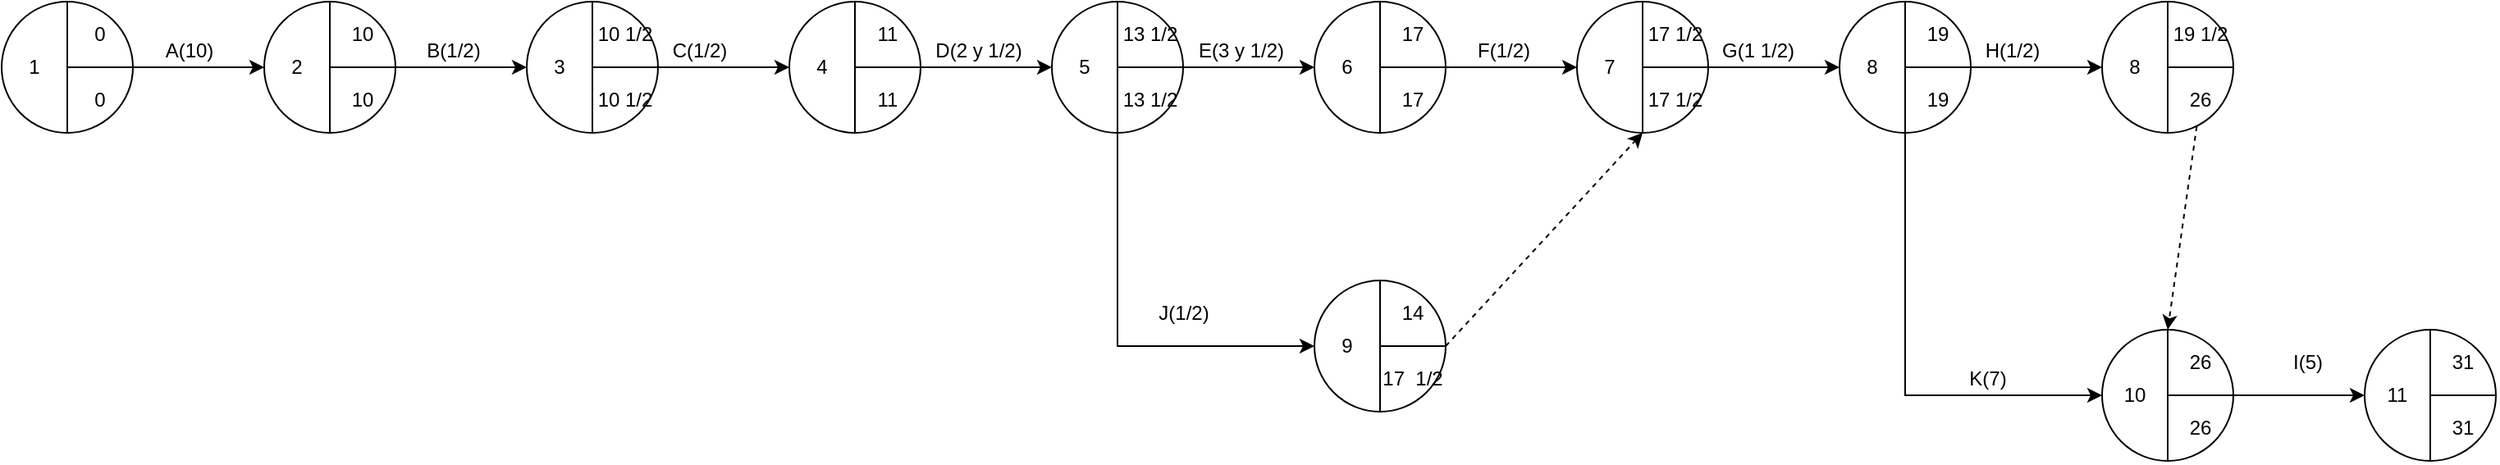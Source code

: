 <mxfile version="15.1.4" type="github">
  <diagram id="zEbEwsxPHfN8SUxE4QgK" name="Page-1">
    <mxGraphModel dx="1262" dy="496" grid="1" gridSize="10" guides="1" tooltips="1" connect="1" arrows="1" fold="1" page="1" pageScale="1" pageWidth="827" pageHeight="1169" math="0" shadow="0">
      <root>
        <mxCell id="0" />
        <mxCell id="1" parent="0" />
        <mxCell id="xbuV6k483LfTjN_j53Jr-1" value="" style="html=1;labelBackgroundColor=#ffffff;startArrow=none;startFill=0;startSize=6;endArrow=classic;endFill=1;endSize=6;jettySize=auto;orthogonalLoop=1;strokeWidth=1;dashed=1;fontSize=14;" edge="1" parent="1">
          <mxGeometry width="60" height="60" relative="1" as="geometry">
            <mxPoint x="1160" y="370" as="sourcePoint" />
            <mxPoint x="1280" y="240" as="targetPoint" />
          </mxGeometry>
        </mxCell>
        <mxCell id="xbuV6k483LfTjN_j53Jr-2" value="" style="html=1;labelBackgroundColor=#ffffff;startArrow=none;startFill=0;startSize=6;endArrow=classic;endFill=1;endSize=6;jettySize=auto;orthogonalLoop=1;strokeWidth=1;dashed=1;fontSize=14;entryX=0.5;entryY=0;entryDx=0;entryDy=0;" edge="1" parent="1" source="xbuV6k483LfTjN_j53Jr-71" target="xbuV6k483LfTjN_j53Jr-84">
          <mxGeometry width="60" height="60" relative="1" as="geometry">
            <mxPoint x="740" y="550" as="sourcePoint" />
            <mxPoint x="1760" y="360" as="targetPoint" />
          </mxGeometry>
        </mxCell>
        <mxCell id="xbuV6k483LfTjN_j53Jr-74" value="" style="edgeStyle=orthogonalEdgeStyle;rounded=0;orthogonalLoop=1;jettySize=auto;html=1;" edge="1" parent="1" source="xbuV6k483LfTjN_j53Jr-3" target="xbuV6k483LfTjN_j53Jr-69">
          <mxGeometry relative="1" as="geometry" />
        </mxCell>
        <mxCell id="xbuV6k483LfTjN_j53Jr-90" style="edgeStyle=orthogonalEdgeStyle;rounded=0;orthogonalLoop=1;jettySize=auto;html=1;exitX=0.5;exitY=1;exitDx=0;exitDy=0;entryX=0;entryY=0.5;entryDx=0;entryDy=0;" edge="1" parent="1" source="xbuV6k483LfTjN_j53Jr-3" target="xbuV6k483LfTjN_j53Jr-87">
          <mxGeometry relative="1" as="geometry" />
        </mxCell>
        <mxCell id="xbuV6k483LfTjN_j53Jr-3" value="" style="ellipse;whiteSpace=wrap;html=1;aspect=fixed;" vertex="1" parent="1">
          <mxGeometry x="1400" y="160" width="80" height="80" as="geometry" />
        </mxCell>
        <mxCell id="xbuV6k483LfTjN_j53Jr-4" value="" style="endArrow=none;html=1;exitX=0.5;exitY=1;exitDx=0;exitDy=0;entryX=0.5;entryY=0;entryDx=0;entryDy=0;" edge="1" parent="1" source="xbuV6k483LfTjN_j53Jr-3" target="xbuV6k483LfTjN_j53Jr-3">
          <mxGeometry width="50" height="50" relative="1" as="geometry">
            <mxPoint x="1460" y="340" as="sourcePoint" />
            <mxPoint x="1510" y="290" as="targetPoint" />
          </mxGeometry>
        </mxCell>
        <mxCell id="xbuV6k483LfTjN_j53Jr-5" value="" style="endArrow=none;html=1;exitX=1;exitY=0.5;exitDx=0;exitDy=0;" edge="1" parent="1" source="xbuV6k483LfTjN_j53Jr-3">
          <mxGeometry width="50" height="50" relative="1" as="geometry">
            <mxPoint x="1780" y="360" as="sourcePoint" />
            <mxPoint x="1440" y="200" as="targetPoint" />
          </mxGeometry>
        </mxCell>
        <mxCell id="xbuV6k483LfTjN_j53Jr-6" value="8" style="text;html=1;strokeColor=none;fillColor=none;align=center;verticalAlign=middle;whiteSpace=wrap;rounded=0;" vertex="1" parent="1">
          <mxGeometry x="1400" y="190" width="40" height="20" as="geometry" />
        </mxCell>
        <mxCell id="xbuV6k483LfTjN_j53Jr-7" value="19" style="text;html=1;strokeColor=none;fillColor=none;align=center;verticalAlign=middle;whiteSpace=wrap;rounded=0;" vertex="1" parent="1">
          <mxGeometry x="1440" y="170" width="40" height="20" as="geometry" />
        </mxCell>
        <mxCell id="xbuV6k483LfTjN_j53Jr-8" value="19" style="text;html=1;strokeColor=none;fillColor=none;align=center;verticalAlign=middle;whiteSpace=wrap;rounded=0;" vertex="1" parent="1">
          <mxGeometry x="1440" y="210" width="40" height="20" as="geometry" />
        </mxCell>
        <mxCell id="xbuV6k483LfTjN_j53Jr-51" style="edgeStyle=orthogonalEdgeStyle;rounded=0;orthogonalLoop=1;jettySize=auto;html=1;exitX=1;exitY=0.5;exitDx=0;exitDy=0;entryX=0;entryY=0.5;entryDx=0;entryDy=0;" edge="1" parent="1" source="xbuV6k483LfTjN_j53Jr-9" target="xbuV6k483LfTjN_j53Jr-18">
          <mxGeometry relative="1" as="geometry" />
        </mxCell>
        <mxCell id="xbuV6k483LfTjN_j53Jr-9" value="" style="ellipse;whiteSpace=wrap;html=1;aspect=fixed;" vertex="1" parent="1">
          <mxGeometry x="280" y="160" width="80" height="80" as="geometry" />
        </mxCell>
        <mxCell id="xbuV6k483LfTjN_j53Jr-10" value="" style="endArrow=none;html=1;exitX=0.5;exitY=1;exitDx=0;exitDy=0;entryX=0.5;entryY=0;entryDx=0;entryDy=0;" edge="1" parent="1" source="xbuV6k483LfTjN_j53Jr-9" target="xbuV6k483LfTjN_j53Jr-9">
          <mxGeometry width="50" height="50" relative="1" as="geometry">
            <mxPoint x="340" y="340" as="sourcePoint" />
            <mxPoint x="390" y="290" as="targetPoint" />
          </mxGeometry>
        </mxCell>
        <mxCell id="xbuV6k483LfTjN_j53Jr-11" value="" style="endArrow=none;html=1;exitX=1;exitY=0.5;exitDx=0;exitDy=0;" edge="1" parent="1" source="xbuV6k483LfTjN_j53Jr-9">
          <mxGeometry width="50" height="50" relative="1" as="geometry">
            <mxPoint x="660" y="360" as="sourcePoint" />
            <mxPoint x="320" y="200" as="targetPoint" />
          </mxGeometry>
        </mxCell>
        <mxCell id="xbuV6k483LfTjN_j53Jr-12" value="1" style="text;html=1;strokeColor=none;fillColor=none;align=center;verticalAlign=middle;whiteSpace=wrap;rounded=0;" vertex="1" parent="1">
          <mxGeometry x="280" y="190" width="40" height="20" as="geometry" />
        </mxCell>
        <mxCell id="xbuV6k483LfTjN_j53Jr-13" value="0" style="text;html=1;strokeColor=none;fillColor=none;align=center;verticalAlign=middle;whiteSpace=wrap;rounded=0;" vertex="1" parent="1">
          <mxGeometry x="320" y="170" width="40" height="20" as="geometry" />
        </mxCell>
        <mxCell id="xbuV6k483LfTjN_j53Jr-14" value="0" style="text;html=1;strokeColor=none;fillColor=none;align=center;verticalAlign=middle;whiteSpace=wrap;rounded=0;" vertex="1" parent="1">
          <mxGeometry x="320" y="210" width="40" height="20" as="geometry" />
        </mxCell>
        <mxCell id="xbuV6k483LfTjN_j53Jr-52" style="edgeStyle=orthogonalEdgeStyle;rounded=0;orthogonalLoop=1;jettySize=auto;html=1;exitX=1;exitY=0.5;exitDx=0;exitDy=0;entryX=0;entryY=0.5;entryDx=0;entryDy=0;" edge="1" parent="1" source="xbuV6k483LfTjN_j53Jr-15" target="xbuV6k483LfTjN_j53Jr-24">
          <mxGeometry relative="1" as="geometry" />
        </mxCell>
        <mxCell id="xbuV6k483LfTjN_j53Jr-15" value="" style="ellipse;whiteSpace=wrap;html=1;aspect=fixed;" vertex="1" parent="1">
          <mxGeometry x="440" y="160" width="80" height="80" as="geometry" />
        </mxCell>
        <mxCell id="xbuV6k483LfTjN_j53Jr-16" value="" style="endArrow=none;html=1;exitX=0.5;exitY=1;exitDx=0;exitDy=0;entryX=0.5;entryY=0;entryDx=0;entryDy=0;" edge="1" parent="1" source="xbuV6k483LfTjN_j53Jr-15" target="xbuV6k483LfTjN_j53Jr-15">
          <mxGeometry width="50" height="50" relative="1" as="geometry">
            <mxPoint x="500" y="340" as="sourcePoint" />
            <mxPoint x="550" y="290" as="targetPoint" />
          </mxGeometry>
        </mxCell>
        <mxCell id="xbuV6k483LfTjN_j53Jr-17" value="" style="endArrow=none;html=1;exitX=1;exitY=0.5;exitDx=0;exitDy=0;" edge="1" parent="1" source="xbuV6k483LfTjN_j53Jr-15">
          <mxGeometry width="50" height="50" relative="1" as="geometry">
            <mxPoint x="820" y="360" as="sourcePoint" />
            <mxPoint x="480" y="200" as="targetPoint" />
          </mxGeometry>
        </mxCell>
        <mxCell id="xbuV6k483LfTjN_j53Jr-18" value="2" style="text;html=1;strokeColor=none;fillColor=none;align=center;verticalAlign=middle;whiteSpace=wrap;rounded=0;" vertex="1" parent="1">
          <mxGeometry x="440" y="190" width="40" height="20" as="geometry" />
        </mxCell>
        <mxCell id="xbuV6k483LfTjN_j53Jr-19" value="10" style="text;html=1;strokeColor=none;fillColor=none;align=center;verticalAlign=middle;whiteSpace=wrap;rounded=0;" vertex="1" parent="1">
          <mxGeometry x="480" y="170" width="40" height="20" as="geometry" />
        </mxCell>
        <mxCell id="xbuV6k483LfTjN_j53Jr-20" value="10" style="text;html=1;strokeColor=none;fillColor=none;align=center;verticalAlign=middle;whiteSpace=wrap;rounded=0;" vertex="1" parent="1">
          <mxGeometry x="480" y="210" width="40" height="20" as="geometry" />
        </mxCell>
        <mxCell id="xbuV6k483LfTjN_j53Jr-53" value="" style="edgeStyle=orthogonalEdgeStyle;rounded=0;orthogonalLoop=1;jettySize=auto;html=1;" edge="1" parent="1" source="xbuV6k483LfTjN_j53Jr-21" target="xbuV6k483LfTjN_j53Jr-30">
          <mxGeometry relative="1" as="geometry" />
        </mxCell>
        <mxCell id="xbuV6k483LfTjN_j53Jr-21" value="" style="ellipse;whiteSpace=wrap;html=1;aspect=fixed;" vertex="1" parent="1">
          <mxGeometry x="600" y="160" width="80" height="80" as="geometry" />
        </mxCell>
        <mxCell id="xbuV6k483LfTjN_j53Jr-22" value="" style="endArrow=none;html=1;exitX=0.5;exitY=1;exitDx=0;exitDy=0;entryX=0.5;entryY=0;entryDx=0;entryDy=0;" edge="1" parent="1" source="xbuV6k483LfTjN_j53Jr-21" target="xbuV6k483LfTjN_j53Jr-21">
          <mxGeometry width="50" height="50" relative="1" as="geometry">
            <mxPoint x="660" y="340" as="sourcePoint" />
            <mxPoint x="710" y="290" as="targetPoint" />
          </mxGeometry>
        </mxCell>
        <mxCell id="xbuV6k483LfTjN_j53Jr-23" value="" style="endArrow=none;html=1;exitX=1;exitY=0.5;exitDx=0;exitDy=0;" edge="1" parent="1" source="xbuV6k483LfTjN_j53Jr-21">
          <mxGeometry width="50" height="50" relative="1" as="geometry">
            <mxPoint x="980" y="360" as="sourcePoint" />
            <mxPoint x="640" y="200" as="targetPoint" />
          </mxGeometry>
        </mxCell>
        <mxCell id="xbuV6k483LfTjN_j53Jr-24" value="3" style="text;html=1;strokeColor=none;fillColor=none;align=center;verticalAlign=middle;whiteSpace=wrap;rounded=0;" vertex="1" parent="1">
          <mxGeometry x="600" y="190" width="40" height="20" as="geometry" />
        </mxCell>
        <mxCell id="xbuV6k483LfTjN_j53Jr-25" value="10 1/2" style="text;html=1;strokeColor=none;fillColor=none;align=center;verticalAlign=middle;whiteSpace=wrap;rounded=0;" vertex="1" parent="1">
          <mxGeometry x="640" y="170" width="40" height="20" as="geometry" />
        </mxCell>
        <mxCell id="xbuV6k483LfTjN_j53Jr-26" value="10 1/2" style="text;html=1;strokeColor=none;fillColor=none;align=center;verticalAlign=middle;whiteSpace=wrap;rounded=0;" vertex="1" parent="1">
          <mxGeometry x="640" y="210" width="40" height="20" as="geometry" />
        </mxCell>
        <mxCell id="xbuV6k483LfTjN_j53Jr-54" value="" style="edgeStyle=orthogonalEdgeStyle;rounded=0;orthogonalLoop=1;jettySize=auto;html=1;" edge="1" parent="1" source="xbuV6k483LfTjN_j53Jr-27" target="xbuV6k483LfTjN_j53Jr-36">
          <mxGeometry relative="1" as="geometry" />
        </mxCell>
        <mxCell id="xbuV6k483LfTjN_j53Jr-82" style="edgeStyle=orthogonalEdgeStyle;rounded=0;orthogonalLoop=1;jettySize=auto;html=1;exitX=0.5;exitY=1;exitDx=0;exitDy=0;entryX=0;entryY=0.5;entryDx=0;entryDy=0;" edge="1" parent="1" source="xbuV6k483LfTjN_j53Jr-33" target="xbuV6k483LfTjN_j53Jr-79">
          <mxGeometry relative="1" as="geometry" />
        </mxCell>
        <mxCell id="xbuV6k483LfTjN_j53Jr-27" value="" style="ellipse;whiteSpace=wrap;html=1;aspect=fixed;" vertex="1" parent="1">
          <mxGeometry x="760" y="160" width="80" height="80" as="geometry" />
        </mxCell>
        <mxCell id="xbuV6k483LfTjN_j53Jr-28" value="" style="endArrow=none;html=1;exitX=0.5;exitY=1;exitDx=0;exitDy=0;entryX=0.5;entryY=0;entryDx=0;entryDy=0;" edge="1" parent="1" source="xbuV6k483LfTjN_j53Jr-27" target="xbuV6k483LfTjN_j53Jr-27">
          <mxGeometry width="50" height="50" relative="1" as="geometry">
            <mxPoint x="820" y="340" as="sourcePoint" />
            <mxPoint x="870" y="290" as="targetPoint" />
          </mxGeometry>
        </mxCell>
        <mxCell id="xbuV6k483LfTjN_j53Jr-29" value="" style="endArrow=none;html=1;exitX=1;exitY=0.5;exitDx=0;exitDy=0;" edge="1" parent="1" source="xbuV6k483LfTjN_j53Jr-27">
          <mxGeometry width="50" height="50" relative="1" as="geometry">
            <mxPoint x="1140" y="360" as="sourcePoint" />
            <mxPoint x="800" y="200" as="targetPoint" />
          </mxGeometry>
        </mxCell>
        <mxCell id="xbuV6k483LfTjN_j53Jr-30" value="4" style="text;html=1;strokeColor=none;fillColor=none;align=center;verticalAlign=middle;whiteSpace=wrap;rounded=0;" vertex="1" parent="1">
          <mxGeometry x="760" y="190" width="40" height="20" as="geometry" />
        </mxCell>
        <mxCell id="xbuV6k483LfTjN_j53Jr-31" value="11" style="text;html=1;strokeColor=none;fillColor=none;align=center;verticalAlign=middle;whiteSpace=wrap;rounded=0;" vertex="1" parent="1">
          <mxGeometry x="800" y="170" width="40" height="20" as="geometry" />
        </mxCell>
        <mxCell id="xbuV6k483LfTjN_j53Jr-32" value="11" style="text;html=1;strokeColor=none;fillColor=none;align=center;verticalAlign=middle;whiteSpace=wrap;rounded=0;" vertex="1" parent="1">
          <mxGeometry x="800" y="210" width="40" height="20" as="geometry" />
        </mxCell>
        <mxCell id="xbuV6k483LfTjN_j53Jr-55" value="" style="edgeStyle=orthogonalEdgeStyle;rounded=0;orthogonalLoop=1;jettySize=auto;html=1;" edge="1" parent="1" source="xbuV6k483LfTjN_j53Jr-33" target="xbuV6k483LfTjN_j53Jr-42">
          <mxGeometry relative="1" as="geometry" />
        </mxCell>
        <mxCell id="xbuV6k483LfTjN_j53Jr-33" value="" style="ellipse;whiteSpace=wrap;html=1;aspect=fixed;" vertex="1" parent="1">
          <mxGeometry x="920" y="160" width="80" height="80" as="geometry" />
        </mxCell>
        <mxCell id="xbuV6k483LfTjN_j53Jr-34" value="" style="endArrow=none;html=1;exitX=0.5;exitY=1;exitDx=0;exitDy=0;entryX=0.5;entryY=0;entryDx=0;entryDy=0;" edge="1" parent="1" source="xbuV6k483LfTjN_j53Jr-33" target="xbuV6k483LfTjN_j53Jr-33">
          <mxGeometry width="50" height="50" relative="1" as="geometry">
            <mxPoint x="980" y="340" as="sourcePoint" />
            <mxPoint x="1030" y="290" as="targetPoint" />
          </mxGeometry>
        </mxCell>
        <mxCell id="xbuV6k483LfTjN_j53Jr-35" value="" style="endArrow=none;html=1;exitX=1;exitY=0.5;exitDx=0;exitDy=0;" edge="1" parent="1" source="xbuV6k483LfTjN_j53Jr-33">
          <mxGeometry width="50" height="50" relative="1" as="geometry">
            <mxPoint x="1300" y="360" as="sourcePoint" />
            <mxPoint x="960" y="200" as="targetPoint" />
          </mxGeometry>
        </mxCell>
        <mxCell id="xbuV6k483LfTjN_j53Jr-36" value="5" style="text;html=1;strokeColor=none;fillColor=none;align=center;verticalAlign=middle;whiteSpace=wrap;rounded=0;" vertex="1" parent="1">
          <mxGeometry x="920" y="190" width="40" height="20" as="geometry" />
        </mxCell>
        <mxCell id="xbuV6k483LfTjN_j53Jr-37" value="13 1/2" style="text;html=1;strokeColor=none;fillColor=none;align=center;verticalAlign=middle;whiteSpace=wrap;rounded=0;" vertex="1" parent="1">
          <mxGeometry x="960" y="170" width="40" height="20" as="geometry" />
        </mxCell>
        <mxCell id="xbuV6k483LfTjN_j53Jr-38" value="13 1/2" style="text;html=1;strokeColor=none;fillColor=none;align=center;verticalAlign=middle;whiteSpace=wrap;rounded=0;" vertex="1" parent="1">
          <mxGeometry x="960" y="210" width="40" height="20" as="geometry" />
        </mxCell>
        <mxCell id="xbuV6k483LfTjN_j53Jr-56" style="edgeStyle=orthogonalEdgeStyle;rounded=0;orthogonalLoop=1;jettySize=auto;html=1;exitX=1;exitY=0.5;exitDx=0;exitDy=0;" edge="1" parent="1" source="xbuV6k483LfTjN_j53Jr-39" target="xbuV6k483LfTjN_j53Jr-48">
          <mxGeometry relative="1" as="geometry" />
        </mxCell>
        <mxCell id="xbuV6k483LfTjN_j53Jr-39" value="" style="ellipse;whiteSpace=wrap;html=1;aspect=fixed;" vertex="1" parent="1">
          <mxGeometry x="1080" y="160" width="80" height="80" as="geometry" />
        </mxCell>
        <mxCell id="xbuV6k483LfTjN_j53Jr-40" value="" style="endArrow=none;html=1;exitX=0.5;exitY=1;exitDx=0;exitDy=0;entryX=0.5;entryY=0;entryDx=0;entryDy=0;" edge="1" parent="1" source="xbuV6k483LfTjN_j53Jr-39" target="xbuV6k483LfTjN_j53Jr-39">
          <mxGeometry width="50" height="50" relative="1" as="geometry">
            <mxPoint x="1140" y="340" as="sourcePoint" />
            <mxPoint x="1190" y="290" as="targetPoint" />
          </mxGeometry>
        </mxCell>
        <mxCell id="xbuV6k483LfTjN_j53Jr-41" value="" style="endArrow=none;html=1;exitX=1;exitY=0.5;exitDx=0;exitDy=0;" edge="1" parent="1" source="xbuV6k483LfTjN_j53Jr-39">
          <mxGeometry width="50" height="50" relative="1" as="geometry">
            <mxPoint x="1460" y="360" as="sourcePoint" />
            <mxPoint x="1120" y="200" as="targetPoint" />
          </mxGeometry>
        </mxCell>
        <mxCell id="xbuV6k483LfTjN_j53Jr-42" value="6" style="text;html=1;strokeColor=none;fillColor=none;align=center;verticalAlign=middle;whiteSpace=wrap;rounded=0;" vertex="1" parent="1">
          <mxGeometry x="1080" y="190" width="40" height="20" as="geometry" />
        </mxCell>
        <mxCell id="xbuV6k483LfTjN_j53Jr-43" value="17" style="text;html=1;strokeColor=none;fillColor=none;align=center;verticalAlign=middle;whiteSpace=wrap;rounded=0;" vertex="1" parent="1">
          <mxGeometry x="1120" y="170" width="40" height="20" as="geometry" />
        </mxCell>
        <mxCell id="xbuV6k483LfTjN_j53Jr-44" value="17" style="text;html=1;strokeColor=none;fillColor=none;align=center;verticalAlign=middle;whiteSpace=wrap;rounded=0;" vertex="1" parent="1">
          <mxGeometry x="1120" y="210" width="40" height="20" as="geometry" />
        </mxCell>
        <mxCell id="xbuV6k483LfTjN_j53Jr-57" value="" style="edgeStyle=orthogonalEdgeStyle;rounded=0;orthogonalLoop=1;jettySize=auto;html=1;" edge="1" parent="1" source="xbuV6k483LfTjN_j53Jr-45" target="xbuV6k483LfTjN_j53Jr-6">
          <mxGeometry relative="1" as="geometry" />
        </mxCell>
        <mxCell id="xbuV6k483LfTjN_j53Jr-45" value="" style="ellipse;whiteSpace=wrap;html=1;aspect=fixed;" vertex="1" parent="1">
          <mxGeometry x="1240" y="160" width="80" height="80" as="geometry" />
        </mxCell>
        <mxCell id="xbuV6k483LfTjN_j53Jr-46" value="" style="endArrow=none;html=1;exitX=0.5;exitY=1;exitDx=0;exitDy=0;entryX=0.5;entryY=0;entryDx=0;entryDy=0;" edge="1" parent="1" source="xbuV6k483LfTjN_j53Jr-45" target="xbuV6k483LfTjN_j53Jr-45">
          <mxGeometry width="50" height="50" relative="1" as="geometry">
            <mxPoint x="1300" y="340" as="sourcePoint" />
            <mxPoint x="1350" y="290" as="targetPoint" />
          </mxGeometry>
        </mxCell>
        <mxCell id="xbuV6k483LfTjN_j53Jr-47" value="" style="endArrow=none;html=1;exitX=1;exitY=0.5;exitDx=0;exitDy=0;" edge="1" parent="1" source="xbuV6k483LfTjN_j53Jr-45">
          <mxGeometry width="50" height="50" relative="1" as="geometry">
            <mxPoint x="1620" y="360" as="sourcePoint" />
            <mxPoint x="1280" y="200" as="targetPoint" />
          </mxGeometry>
        </mxCell>
        <mxCell id="xbuV6k483LfTjN_j53Jr-48" value="7" style="text;html=1;strokeColor=none;fillColor=none;align=center;verticalAlign=middle;whiteSpace=wrap;rounded=0;" vertex="1" parent="1">
          <mxGeometry x="1240" y="190" width="40" height="20" as="geometry" />
        </mxCell>
        <mxCell id="xbuV6k483LfTjN_j53Jr-49" value="17 1/2" style="text;html=1;strokeColor=none;fillColor=none;align=center;verticalAlign=middle;whiteSpace=wrap;rounded=0;" vertex="1" parent="1">
          <mxGeometry x="1280" y="170" width="40" height="20" as="geometry" />
        </mxCell>
        <mxCell id="xbuV6k483LfTjN_j53Jr-50" value="17 1/2" style="text;html=1;strokeColor=none;fillColor=none;align=center;verticalAlign=middle;whiteSpace=wrap;rounded=0;" vertex="1" parent="1">
          <mxGeometry x="1280" y="210" width="40" height="20" as="geometry" />
        </mxCell>
        <mxCell id="xbuV6k483LfTjN_j53Jr-58" value="A(10)" style="text;html=1;align=center;verticalAlign=middle;resizable=0;points=[];autosize=1;strokeColor=none;fillColor=none;" vertex="1" parent="1">
          <mxGeometry x="374" y="180" width="40" height="20" as="geometry" />
        </mxCell>
        <mxCell id="xbuV6k483LfTjN_j53Jr-60" value="B(1/2)" style="text;html=1;align=center;verticalAlign=middle;resizable=0;points=[];autosize=1;strokeColor=none;fillColor=none;" vertex="1" parent="1">
          <mxGeometry x="530" y="180" width="50" height="20" as="geometry" />
        </mxCell>
        <mxCell id="xbuV6k483LfTjN_j53Jr-61" value="C(1/2)" style="text;html=1;align=center;verticalAlign=middle;resizable=0;points=[];autosize=1;strokeColor=none;fillColor=none;" vertex="1" parent="1">
          <mxGeometry x="680" y="180" width="50" height="20" as="geometry" />
        </mxCell>
        <mxCell id="xbuV6k483LfTjN_j53Jr-62" value="D(2 y 1/2)" style="text;html=1;align=center;verticalAlign=middle;resizable=0;points=[];autosize=1;strokeColor=none;fillColor=none;" vertex="1" parent="1">
          <mxGeometry x="840" y="180" width="70" height="20" as="geometry" />
        </mxCell>
        <mxCell id="xbuV6k483LfTjN_j53Jr-63" value="E(3 y 1/2)" style="text;html=1;align=center;verticalAlign=middle;resizable=0;points=[];autosize=1;strokeColor=none;fillColor=none;" vertex="1" parent="1">
          <mxGeometry x="1000" y="180" width="70" height="20" as="geometry" />
        </mxCell>
        <mxCell id="xbuV6k483LfTjN_j53Jr-64" value="F(1/2)" style="text;html=1;align=center;verticalAlign=middle;resizable=0;points=[];autosize=1;strokeColor=none;fillColor=none;" vertex="1" parent="1">
          <mxGeometry x="1170" y="180" width="50" height="20" as="geometry" />
        </mxCell>
        <mxCell id="xbuV6k483LfTjN_j53Jr-65" value="G(1 1/2)" style="text;html=1;align=center;verticalAlign=middle;resizable=0;points=[];autosize=1;strokeColor=none;fillColor=none;" vertex="1" parent="1">
          <mxGeometry x="1320" y="180" width="60" height="20" as="geometry" />
        </mxCell>
        <mxCell id="xbuV6k483LfTjN_j53Jr-66" value="" style="ellipse;whiteSpace=wrap;html=1;aspect=fixed;" vertex="1" parent="1">
          <mxGeometry x="1560" y="160" width="80" height="80" as="geometry" />
        </mxCell>
        <mxCell id="xbuV6k483LfTjN_j53Jr-67" value="" style="endArrow=none;html=1;exitX=0.5;exitY=1;exitDx=0;exitDy=0;entryX=0.5;entryY=0;entryDx=0;entryDy=0;" edge="1" parent="1" source="xbuV6k483LfTjN_j53Jr-66" target="xbuV6k483LfTjN_j53Jr-66">
          <mxGeometry width="50" height="50" relative="1" as="geometry">
            <mxPoint x="1620" y="340" as="sourcePoint" />
            <mxPoint x="1670" y="290" as="targetPoint" />
          </mxGeometry>
        </mxCell>
        <mxCell id="xbuV6k483LfTjN_j53Jr-68" value="" style="endArrow=none;html=1;exitX=1;exitY=0.5;exitDx=0;exitDy=0;" edge="1" parent="1" source="xbuV6k483LfTjN_j53Jr-66">
          <mxGeometry width="50" height="50" relative="1" as="geometry">
            <mxPoint x="1940" y="360" as="sourcePoint" />
            <mxPoint x="1600" y="200" as="targetPoint" />
          </mxGeometry>
        </mxCell>
        <mxCell id="xbuV6k483LfTjN_j53Jr-69" value="8" style="text;html=1;strokeColor=none;fillColor=none;align=center;verticalAlign=middle;whiteSpace=wrap;rounded=0;" vertex="1" parent="1">
          <mxGeometry x="1560" y="190" width="40" height="20" as="geometry" />
        </mxCell>
        <mxCell id="xbuV6k483LfTjN_j53Jr-70" value="19 1/2" style="text;html=1;strokeColor=none;fillColor=none;align=center;verticalAlign=middle;whiteSpace=wrap;rounded=0;" vertex="1" parent="1">
          <mxGeometry x="1600" y="170" width="40" height="20" as="geometry" />
        </mxCell>
        <mxCell id="xbuV6k483LfTjN_j53Jr-71" value="26" style="text;html=1;strokeColor=none;fillColor=none;align=center;verticalAlign=middle;whiteSpace=wrap;rounded=0;" vertex="1" parent="1">
          <mxGeometry x="1600" y="210" width="40" height="20" as="geometry" />
        </mxCell>
        <mxCell id="xbuV6k483LfTjN_j53Jr-75" value="H(1/2)" style="text;html=1;align=center;verticalAlign=middle;resizable=0;points=[];autosize=1;strokeColor=none;fillColor=none;" vertex="1" parent="1">
          <mxGeometry x="1480" y="180" width="50" height="20" as="geometry" />
        </mxCell>
        <mxCell id="xbuV6k483LfTjN_j53Jr-76" value="" style="ellipse;whiteSpace=wrap;html=1;aspect=fixed;" vertex="1" parent="1">
          <mxGeometry x="1080" y="330" width="80" height="80" as="geometry" />
        </mxCell>
        <mxCell id="xbuV6k483LfTjN_j53Jr-77" value="" style="endArrow=none;html=1;exitX=0.5;exitY=1;exitDx=0;exitDy=0;entryX=0.5;entryY=0;entryDx=0;entryDy=0;" edge="1" parent="1" source="xbuV6k483LfTjN_j53Jr-76" target="xbuV6k483LfTjN_j53Jr-76">
          <mxGeometry width="50" height="50" relative="1" as="geometry">
            <mxPoint x="1140" y="510" as="sourcePoint" />
            <mxPoint x="1190" y="460" as="targetPoint" />
          </mxGeometry>
        </mxCell>
        <mxCell id="xbuV6k483LfTjN_j53Jr-78" value="" style="endArrow=none;html=1;exitX=1;exitY=0.5;exitDx=0;exitDy=0;" edge="1" parent="1" source="xbuV6k483LfTjN_j53Jr-76">
          <mxGeometry width="50" height="50" relative="1" as="geometry">
            <mxPoint x="1460" y="530" as="sourcePoint" />
            <mxPoint x="1120" y="370" as="targetPoint" />
          </mxGeometry>
        </mxCell>
        <mxCell id="xbuV6k483LfTjN_j53Jr-79" value="9" style="text;html=1;strokeColor=none;fillColor=none;align=center;verticalAlign=middle;whiteSpace=wrap;rounded=0;" vertex="1" parent="1">
          <mxGeometry x="1080" y="360" width="40" height="20" as="geometry" />
        </mxCell>
        <mxCell id="xbuV6k483LfTjN_j53Jr-80" value="14" style="text;html=1;strokeColor=none;fillColor=none;align=center;verticalAlign=middle;whiteSpace=wrap;rounded=0;" vertex="1" parent="1">
          <mxGeometry x="1120" y="340" width="40" height="20" as="geometry" />
        </mxCell>
        <mxCell id="xbuV6k483LfTjN_j53Jr-81" value="17&amp;nbsp; 1/2" style="text;html=1;strokeColor=none;fillColor=none;align=center;verticalAlign=middle;whiteSpace=wrap;rounded=0;" vertex="1" parent="1">
          <mxGeometry x="1120" y="380" width="40" height="20" as="geometry" />
        </mxCell>
        <mxCell id="xbuV6k483LfTjN_j53Jr-83" value="J(1/2)" style="text;html=1;align=center;verticalAlign=middle;resizable=0;points=[];autosize=1;strokeColor=none;fillColor=none;" vertex="1" parent="1">
          <mxGeometry x="975" y="340" width="50" height="20" as="geometry" />
        </mxCell>
        <mxCell id="xbuV6k483LfTjN_j53Jr-98" style="edgeStyle=orthogonalEdgeStyle;rounded=0;orthogonalLoop=1;jettySize=auto;html=1;exitX=1;exitY=0.5;exitDx=0;exitDy=0;" edge="1" parent="1" source="xbuV6k483LfTjN_j53Jr-84" target="xbuV6k483LfTjN_j53Jr-95">
          <mxGeometry relative="1" as="geometry" />
        </mxCell>
        <mxCell id="xbuV6k483LfTjN_j53Jr-84" value="" style="ellipse;whiteSpace=wrap;html=1;aspect=fixed;" vertex="1" parent="1">
          <mxGeometry x="1560" y="360" width="80" height="80" as="geometry" />
        </mxCell>
        <mxCell id="xbuV6k483LfTjN_j53Jr-85" value="" style="endArrow=none;html=1;exitX=0.5;exitY=1;exitDx=0;exitDy=0;entryX=0.5;entryY=0;entryDx=0;entryDy=0;" edge="1" parent="1" source="xbuV6k483LfTjN_j53Jr-84" target="xbuV6k483LfTjN_j53Jr-84">
          <mxGeometry width="50" height="50" relative="1" as="geometry">
            <mxPoint x="1620" y="540" as="sourcePoint" />
            <mxPoint x="1670" y="490" as="targetPoint" />
          </mxGeometry>
        </mxCell>
        <mxCell id="xbuV6k483LfTjN_j53Jr-86" value="" style="endArrow=none;html=1;exitX=1;exitY=0.5;exitDx=0;exitDy=0;" edge="1" parent="1" source="xbuV6k483LfTjN_j53Jr-84">
          <mxGeometry width="50" height="50" relative="1" as="geometry">
            <mxPoint x="1940" y="560" as="sourcePoint" />
            <mxPoint x="1600" y="400" as="targetPoint" />
          </mxGeometry>
        </mxCell>
        <mxCell id="xbuV6k483LfTjN_j53Jr-87" value="10" style="text;html=1;strokeColor=none;fillColor=none;align=center;verticalAlign=middle;whiteSpace=wrap;rounded=0;" vertex="1" parent="1">
          <mxGeometry x="1560" y="390" width="40" height="20" as="geometry" />
        </mxCell>
        <mxCell id="xbuV6k483LfTjN_j53Jr-88" value="26" style="text;html=1;strokeColor=none;fillColor=none;align=center;verticalAlign=middle;whiteSpace=wrap;rounded=0;" vertex="1" parent="1">
          <mxGeometry x="1600" y="370" width="40" height="20" as="geometry" />
        </mxCell>
        <mxCell id="xbuV6k483LfTjN_j53Jr-89" value="26" style="text;html=1;strokeColor=none;fillColor=none;align=center;verticalAlign=middle;whiteSpace=wrap;rounded=0;" vertex="1" parent="1">
          <mxGeometry x="1600" y="410" width="40" height="20" as="geometry" />
        </mxCell>
        <mxCell id="xbuV6k483LfTjN_j53Jr-91" value="K(7)" style="text;html=1;align=center;verticalAlign=middle;resizable=0;points=[];autosize=1;strokeColor=none;fillColor=none;" vertex="1" parent="1">
          <mxGeometry x="1470" y="380" width="40" height="20" as="geometry" />
        </mxCell>
        <mxCell id="xbuV6k483LfTjN_j53Jr-92" value="" style="ellipse;whiteSpace=wrap;html=1;aspect=fixed;" vertex="1" parent="1">
          <mxGeometry x="1720" y="360" width="80" height="80" as="geometry" />
        </mxCell>
        <mxCell id="xbuV6k483LfTjN_j53Jr-93" value="" style="endArrow=none;html=1;exitX=0.5;exitY=1;exitDx=0;exitDy=0;entryX=0.5;entryY=0;entryDx=0;entryDy=0;" edge="1" parent="1" source="xbuV6k483LfTjN_j53Jr-92" target="xbuV6k483LfTjN_j53Jr-92">
          <mxGeometry width="50" height="50" relative="1" as="geometry">
            <mxPoint x="1780" y="540" as="sourcePoint" />
            <mxPoint x="1830" y="490" as="targetPoint" />
          </mxGeometry>
        </mxCell>
        <mxCell id="xbuV6k483LfTjN_j53Jr-94" value="" style="endArrow=none;html=1;exitX=1;exitY=0.5;exitDx=0;exitDy=0;" edge="1" parent="1" source="xbuV6k483LfTjN_j53Jr-92">
          <mxGeometry width="50" height="50" relative="1" as="geometry">
            <mxPoint x="2100" y="560" as="sourcePoint" />
            <mxPoint x="1760" y="400" as="targetPoint" />
          </mxGeometry>
        </mxCell>
        <mxCell id="xbuV6k483LfTjN_j53Jr-95" value="11" style="text;html=1;strokeColor=none;fillColor=none;align=center;verticalAlign=middle;whiteSpace=wrap;rounded=0;" vertex="1" parent="1">
          <mxGeometry x="1720" y="390" width="40" height="20" as="geometry" />
        </mxCell>
        <mxCell id="xbuV6k483LfTjN_j53Jr-96" value="31" style="text;html=1;strokeColor=none;fillColor=none;align=center;verticalAlign=middle;whiteSpace=wrap;rounded=0;" vertex="1" parent="1">
          <mxGeometry x="1760" y="370" width="40" height="20" as="geometry" />
        </mxCell>
        <mxCell id="xbuV6k483LfTjN_j53Jr-97" value="31" style="text;html=1;strokeColor=none;fillColor=none;align=center;verticalAlign=middle;whiteSpace=wrap;rounded=0;" vertex="1" parent="1">
          <mxGeometry x="1760" y="410" width="40" height="20" as="geometry" />
        </mxCell>
        <mxCell id="xbuV6k483LfTjN_j53Jr-99" value="I(5)" style="text;html=1;align=center;verticalAlign=middle;resizable=0;points=[];autosize=1;strokeColor=none;fillColor=none;" vertex="1" parent="1">
          <mxGeometry x="1670" y="370" width="30" height="20" as="geometry" />
        </mxCell>
      </root>
    </mxGraphModel>
  </diagram>
</mxfile>
